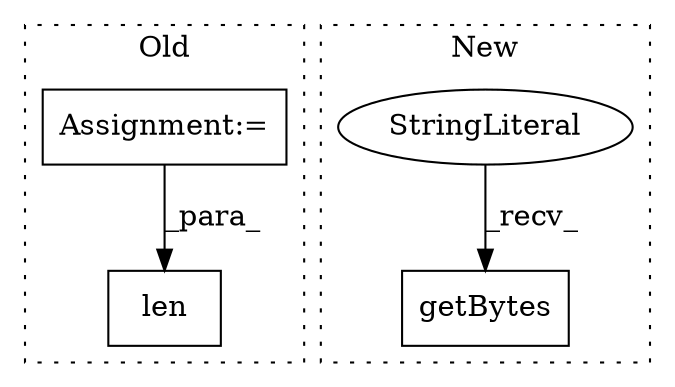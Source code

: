 digraph G {
subgraph cluster0 {
1 [label="len" a="32" s="7733,7749" l="4,1" shape="box"];
4 [label="Assignment:=" a="7" s="7633" l="1" shape="box"];
label = "Old";
style="dotted";
}
subgraph cluster1 {
2 [label="getBytes" a="32" s="8018" l="10" shape="box"];
3 [label="StringLiteral" a="45" s="8015" l="2" shape="ellipse"];
label = "New";
style="dotted";
}
3 -> 2 [label="_recv_"];
4 -> 1 [label="_para_"];
}